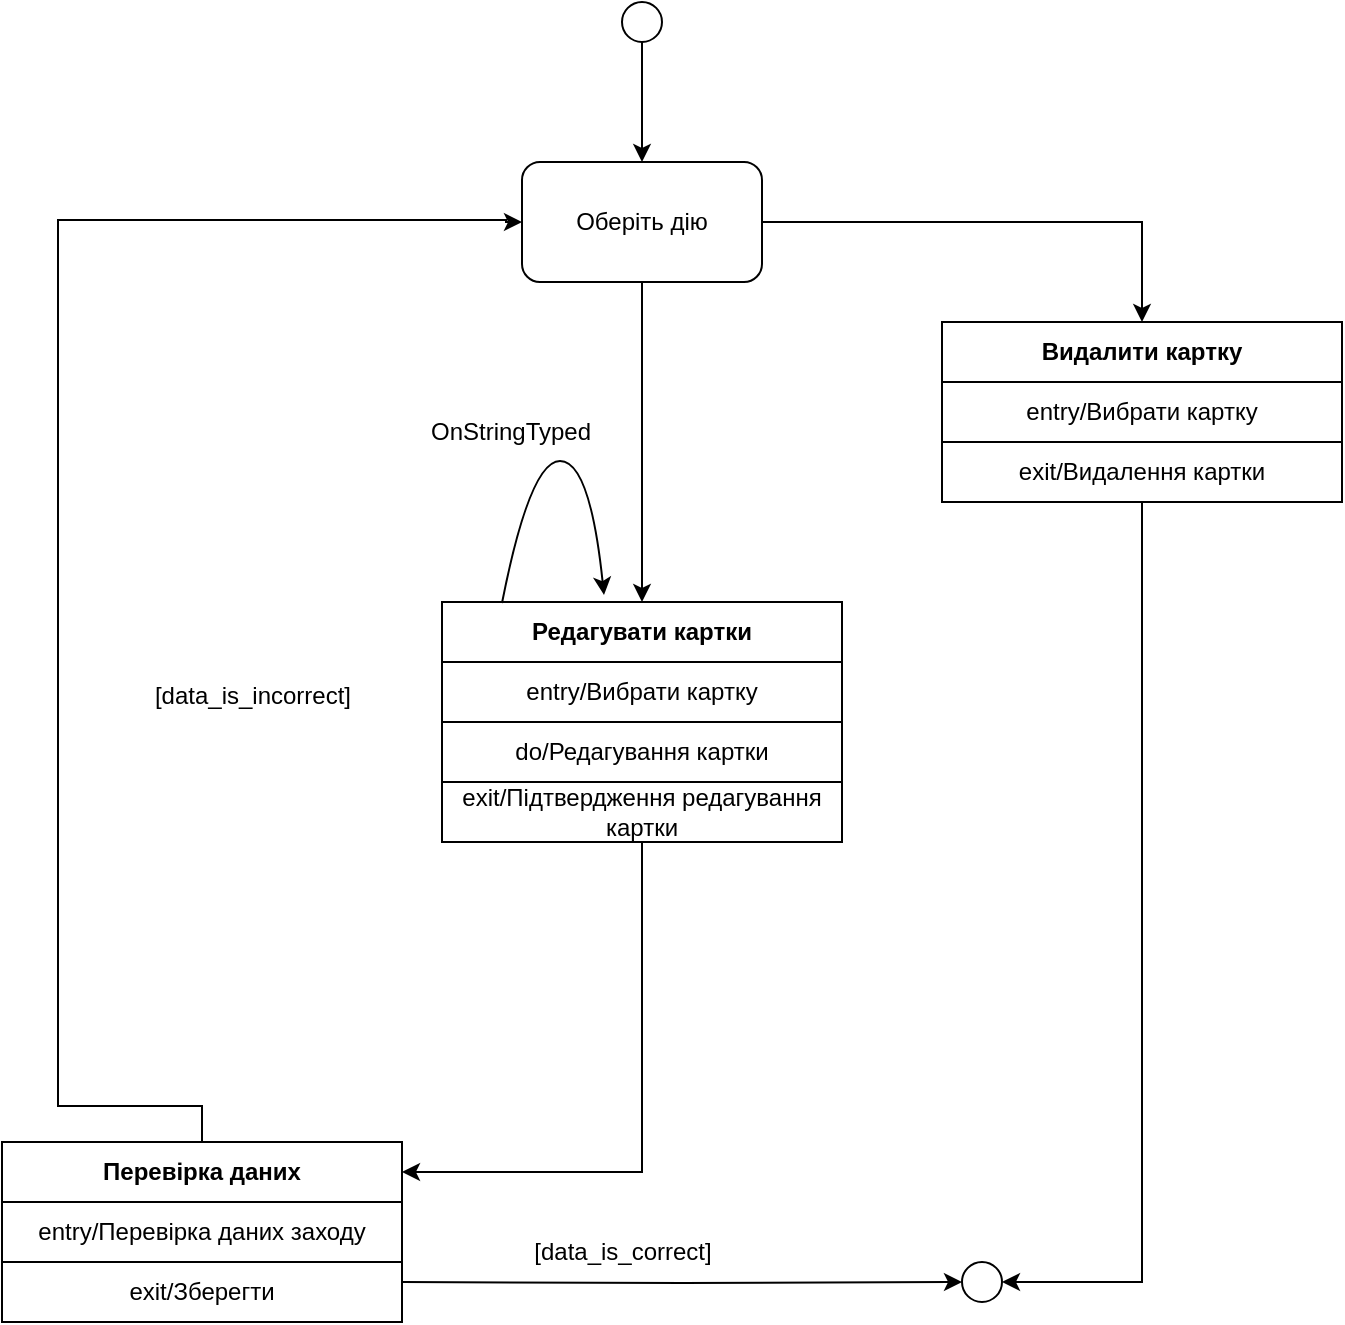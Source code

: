 <mxfile version="24.6.1" type="device">
  <diagram name="Сторінка-1" id="hulqifiNZXJl1owI4d8X">
    <mxGraphModel dx="1393" dy="797" grid="0" gridSize="10" guides="1" tooltips="1" connect="1" arrows="1" fold="1" page="1" pageScale="1" pageWidth="827" pageHeight="1169" math="0" shadow="0">
      <root>
        <mxCell id="0" />
        <mxCell id="1" parent="0" />
        <mxCell id="CaEb_067ruCqt1RR53pY-1" style="edgeStyle=orthogonalEdgeStyle;rounded=0;orthogonalLoop=1;jettySize=auto;html=1;exitX=0.5;exitY=1;exitDx=0;exitDy=0;entryX=0.5;entryY=0;entryDx=0;entryDy=0;" parent="1" source="CaEb_067ruCqt1RR53pY-2" target="CaEb_067ruCqt1RR53pY-6" edge="1">
          <mxGeometry relative="1" as="geometry" />
        </mxCell>
        <mxCell id="CaEb_067ruCqt1RR53pY-2" value="" style="ellipse;whiteSpace=wrap;html=1;aspect=fixed;" parent="1" vertex="1">
          <mxGeometry x="449" y="250" width="20" height="20" as="geometry" />
        </mxCell>
        <mxCell id="CaEb_067ruCqt1RR53pY-4" style="edgeStyle=orthogonalEdgeStyle;rounded=0;orthogonalLoop=1;jettySize=auto;html=1;exitX=0.5;exitY=1;exitDx=0;exitDy=0;entryX=0.5;entryY=0;entryDx=0;entryDy=0;" parent="1" source="CaEb_067ruCqt1RR53pY-6" target="CaEb_067ruCqt1RR53pY-13" edge="1">
          <mxGeometry relative="1" as="geometry" />
        </mxCell>
        <mxCell id="CaEb_067ruCqt1RR53pY-5" style="edgeStyle=orthogonalEdgeStyle;rounded=0;orthogonalLoop=1;jettySize=auto;html=1;exitX=1;exitY=0.5;exitDx=0;exitDy=0;" parent="1" source="CaEb_067ruCqt1RR53pY-6" target="CaEb_067ruCqt1RR53pY-7" edge="1">
          <mxGeometry relative="1" as="geometry" />
        </mxCell>
        <mxCell id="CaEb_067ruCqt1RR53pY-6" value="Оберіть дію" style="rounded=1;whiteSpace=wrap;html=1;" parent="1" vertex="1">
          <mxGeometry x="399" y="330" width="120" height="60" as="geometry" />
        </mxCell>
        <mxCell id="CaEb_067ruCqt1RR53pY-7" value="&lt;b&gt;Видалити картку&lt;/b&gt;" style="rounded=0;whiteSpace=wrap;html=1;" parent="1" vertex="1">
          <mxGeometry x="609" y="410" width="200" height="30" as="geometry" />
        </mxCell>
        <mxCell id="CaEb_067ruCqt1RR53pY-8" value="entry/Вибрати картку" style="rounded=0;whiteSpace=wrap;html=1;" parent="1" vertex="1">
          <mxGeometry x="609" y="440" width="200" height="30" as="geometry" />
        </mxCell>
        <mxCell id="CaEb_067ruCqt1RR53pY-10" style="edgeStyle=orthogonalEdgeStyle;rounded=0;orthogonalLoop=1;jettySize=auto;html=1;exitX=0.5;exitY=1;exitDx=0;exitDy=0;entryX=1;entryY=0.5;entryDx=0;entryDy=0;" parent="1" source="CaEb_067ruCqt1RR53pY-11" target="CaEb_067ruCqt1RR53pY-23" edge="1">
          <mxGeometry relative="1" as="geometry">
            <mxPoint x="539" y="830" as="targetPoint" />
          </mxGeometry>
        </mxCell>
        <mxCell id="CaEb_067ruCqt1RR53pY-11" value="&lt;span style=&quot;text-wrap: nowrap;&quot;&gt;exit/&lt;/span&gt;&lt;span style=&quot;text-wrap: nowrap;&quot;&gt;Видалення картки&lt;/span&gt;" style="rounded=0;whiteSpace=wrap;html=1;" parent="1" vertex="1">
          <mxGeometry x="609" y="470" width="200" height="30" as="geometry" />
        </mxCell>
        <mxCell id="CaEb_067ruCqt1RR53pY-12" value="" style="group" parent="1" vertex="1" connectable="0">
          <mxGeometry x="359" y="550" width="200" height="120" as="geometry" />
        </mxCell>
        <mxCell id="CaEb_067ruCqt1RR53pY-13" value="&lt;b&gt;Редагувати картки&lt;/b&gt;" style="rounded=0;whiteSpace=wrap;html=1;" parent="CaEb_067ruCqt1RR53pY-12" vertex="1">
          <mxGeometry width="200" height="30" as="geometry" />
        </mxCell>
        <mxCell id="CaEb_067ruCqt1RR53pY-14" value="entry/Вибрати картку" style="rounded=0;whiteSpace=wrap;html=1;" parent="CaEb_067ruCqt1RR53pY-12" vertex="1">
          <mxGeometry y="30" width="200" height="30" as="geometry" />
        </mxCell>
        <mxCell id="CaEb_067ruCqt1RR53pY-15" value="&lt;span style=&quot;text-wrap: nowrap;&quot;&gt;do/Редагування картки&lt;/span&gt;" style="rounded=0;whiteSpace=wrap;html=1;" parent="CaEb_067ruCqt1RR53pY-12" vertex="1">
          <mxGeometry y="60" width="200" height="30" as="geometry" />
        </mxCell>
        <mxCell id="CaEb_067ruCqt1RR53pY-16" value="&lt;span style=&quot;text-wrap: nowrap;&quot;&gt;exit/&lt;/span&gt;&lt;span style=&quot;text-wrap: nowrap;&quot;&gt;Підтвердження&amp;nbsp;&lt;/span&gt;&lt;span style=&quot;text-wrap: nowrap; background-color: initial;&quot;&gt;редагування&lt;/span&gt;&lt;div&gt;&lt;span style=&quot;text-wrap: nowrap; background-color: initial;&quot;&gt;картки&lt;/span&gt;&lt;/div&gt;" style="rounded=0;whiteSpace=wrap;html=1;" parent="CaEb_067ruCqt1RR53pY-12" vertex="1">
          <mxGeometry y="90" width="200" height="30" as="geometry" />
        </mxCell>
        <mxCell id="CaEb_067ruCqt1RR53pY-23" value="" style="ellipse;whiteSpace=wrap;html=1;aspect=fixed;" parent="1" vertex="1">
          <mxGeometry x="619" y="880" width="20" height="20" as="geometry" />
        </mxCell>
        <mxCell id="CaEb_067ruCqt1RR53pY-24" style="edgeStyle=orthogonalEdgeStyle;rounded=0;orthogonalLoop=1;jettySize=auto;html=1;exitX=0.5;exitY=1;exitDx=0;exitDy=0;entryX=1;entryY=0.5;entryDx=0;entryDy=0;" parent="1" source="CaEb_067ruCqt1RR53pY-16" target="CaEb_067ruCqt1RR53pY-30" edge="1">
          <mxGeometry relative="1" as="geometry">
            <mxPoint x="459" y="800" as="targetPoint" />
          </mxGeometry>
        </mxCell>
        <mxCell id="CaEb_067ruCqt1RR53pY-25" value="" style="curved=1;endArrow=classic;html=1;rounded=0;exitX=0.18;exitY=0.033;exitDx=0;exitDy=0;exitPerimeter=0;entryX=0.435;entryY=-0.1;entryDx=0;entryDy=0;entryPerimeter=0;" parent="1" edge="1">
          <mxGeometry width="50" height="50" relative="1" as="geometry">
            <mxPoint x="389" y="550.5" as="sourcePoint" />
            <mxPoint x="440" y="546.5" as="targetPoint" />
            <Array as="points">
              <mxPoint x="403" y="479.5" />
              <mxPoint x="433" y="479.5" />
            </Array>
          </mxGeometry>
        </mxCell>
        <mxCell id="CaEb_067ruCqt1RR53pY-27" value="OnStringTyped" style="text;html=1;align=center;verticalAlign=middle;resizable=0;points=[];autosize=1;strokeColor=none;fillColor=none;" parent="1" vertex="1">
          <mxGeometry x="343" y="450" width="100" height="30" as="geometry" />
        </mxCell>
        <mxCell id="CaEb_067ruCqt1RR53pY-29" value="" style="group" parent="1" vertex="1" connectable="0">
          <mxGeometry x="139" y="820" width="200" height="90" as="geometry" />
        </mxCell>
        <mxCell id="CaEb_067ruCqt1RR53pY-30" value="&lt;b&gt;Перевірка даних&lt;/b&gt;" style="rounded=0;whiteSpace=wrap;html=1;container=0;" parent="CaEb_067ruCqt1RR53pY-29" vertex="1">
          <mxGeometry width="200" height="30" as="geometry" />
        </mxCell>
        <mxCell id="CaEb_067ruCqt1RR53pY-31" value="entry/Перевірка даних заходу" style="rounded=0;whiteSpace=wrap;html=1;container=0;" parent="CaEb_067ruCqt1RR53pY-29" vertex="1">
          <mxGeometry y="30" width="200" height="30" as="geometry" />
        </mxCell>
        <mxCell id="CaEb_067ruCqt1RR53pY-32" value="&lt;span style=&quot;text-wrap: nowrap;&quot;&gt;exit/Зберегти&lt;/span&gt;" style="rounded=0;whiteSpace=wrap;html=1;container=0;" parent="CaEb_067ruCqt1RR53pY-29" vertex="1">
          <mxGeometry y="60" width="200" height="30" as="geometry" />
        </mxCell>
        <mxCell id="CaEb_067ruCqt1RR53pY-33" style="edgeStyle=orthogonalEdgeStyle;rounded=0;orthogonalLoop=1;jettySize=auto;html=1;entryX=0;entryY=0.5;entryDx=0;entryDy=0;exitX=0.5;exitY=0;exitDx=0;exitDy=0;" parent="1" target="CaEb_067ruCqt1RR53pY-6" edge="1" source="CaEb_067ruCqt1RR53pY-30">
          <mxGeometry relative="1" as="geometry">
            <mxPoint x="287.5" y="802" as="sourcePoint" />
            <Array as="points">
              <mxPoint x="239" y="802" />
              <mxPoint x="167" y="802" />
              <mxPoint x="167" y="359" />
              <mxPoint x="391" y="359" />
              <mxPoint x="391" y="360" />
            </Array>
            <mxPoint x="391" y="408" as="targetPoint" />
          </mxGeometry>
        </mxCell>
        <mxCell id="CaEb_067ruCqt1RR53pY-34" value="[data_is_incorrect]" style="text;html=1;align=center;verticalAlign=middle;resizable=0;points=[];autosize=1;strokeColor=none;fillColor=none;" parent="1" vertex="1">
          <mxGeometry x="204" y="582" width="120" height="30" as="geometry" />
        </mxCell>
        <mxCell id="CaEb_067ruCqt1RR53pY-35" style="edgeStyle=orthogonalEdgeStyle;rounded=0;orthogonalLoop=1;jettySize=auto;html=1;entryX=0;entryY=0.5;entryDx=0;entryDy=0;" parent="1" target="CaEb_067ruCqt1RR53pY-23" edge="1">
          <mxGeometry relative="1" as="geometry">
            <mxPoint x="339" y="890" as="sourcePoint" />
          </mxGeometry>
        </mxCell>
        <mxCell id="CaEb_067ruCqt1RR53pY-36" value="[data_is_correct]" style="text;html=1;align=center;verticalAlign=middle;resizable=0;points=[];autosize=1;strokeColor=none;fillColor=none;" parent="1" vertex="1">
          <mxGeometry x="394" y="860" width="110" height="30" as="geometry" />
        </mxCell>
      </root>
    </mxGraphModel>
  </diagram>
</mxfile>
